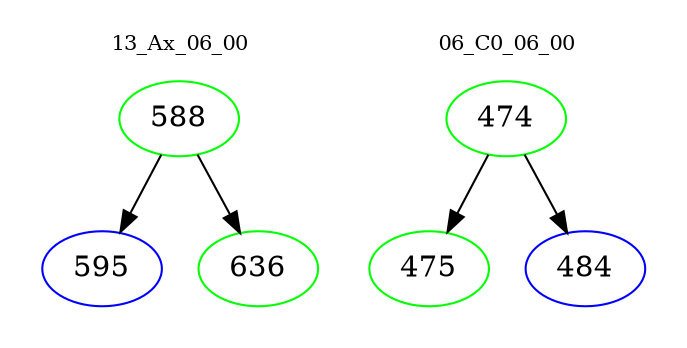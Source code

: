 digraph{
subgraph cluster_0 {
color = white
label = "13_Ax_06_00";
fontsize=10;
T0_588 [label="588", color="green"]
T0_588 -> T0_595 [color="black"]
T0_595 [label="595", color="blue"]
T0_588 -> T0_636 [color="black"]
T0_636 [label="636", color="green"]
}
subgraph cluster_1 {
color = white
label = "06_C0_06_00";
fontsize=10;
T1_474 [label="474", color="green"]
T1_474 -> T1_475 [color="black"]
T1_475 [label="475", color="green"]
T1_474 -> T1_484 [color="black"]
T1_484 [label="484", color="blue"]
}
}
